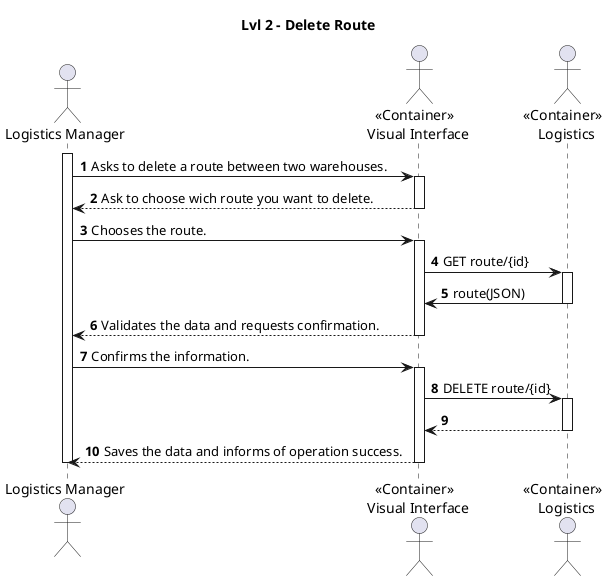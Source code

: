 @startuml

title Lvl 2 - Delete Route

autonumber

actor "Logistics Manager" as FM
actor "<< Container >> \n Visual Interface" as SYS
actor "<< Container >> \n Logistics" as TDM


activate FM
FM -> SYS : Asks to delete a route between two warehouses.
activate SYS
SYS --> FM : Ask to choose wich route you want to delete.
deactivate SYS

FM -> SYS : Chooses the route.
activate SYS

SYS -> TDM : GET route/{id}
activate TDM

TDM -> SYS : route(JSON)
deactivate TDM

SYS --> FM : Validates the data and requests confirmation.
deactivate SYS


FM -> SYS : Confirms the information.
activate SYS

SYS -> TDM : DELETE route/{id}
activate TDM
TDM --> SYS
deactivate TDM

SYS --> FM : Saves the data and informs of operation success.
deactivate SYS


deactivate FM

@enduml